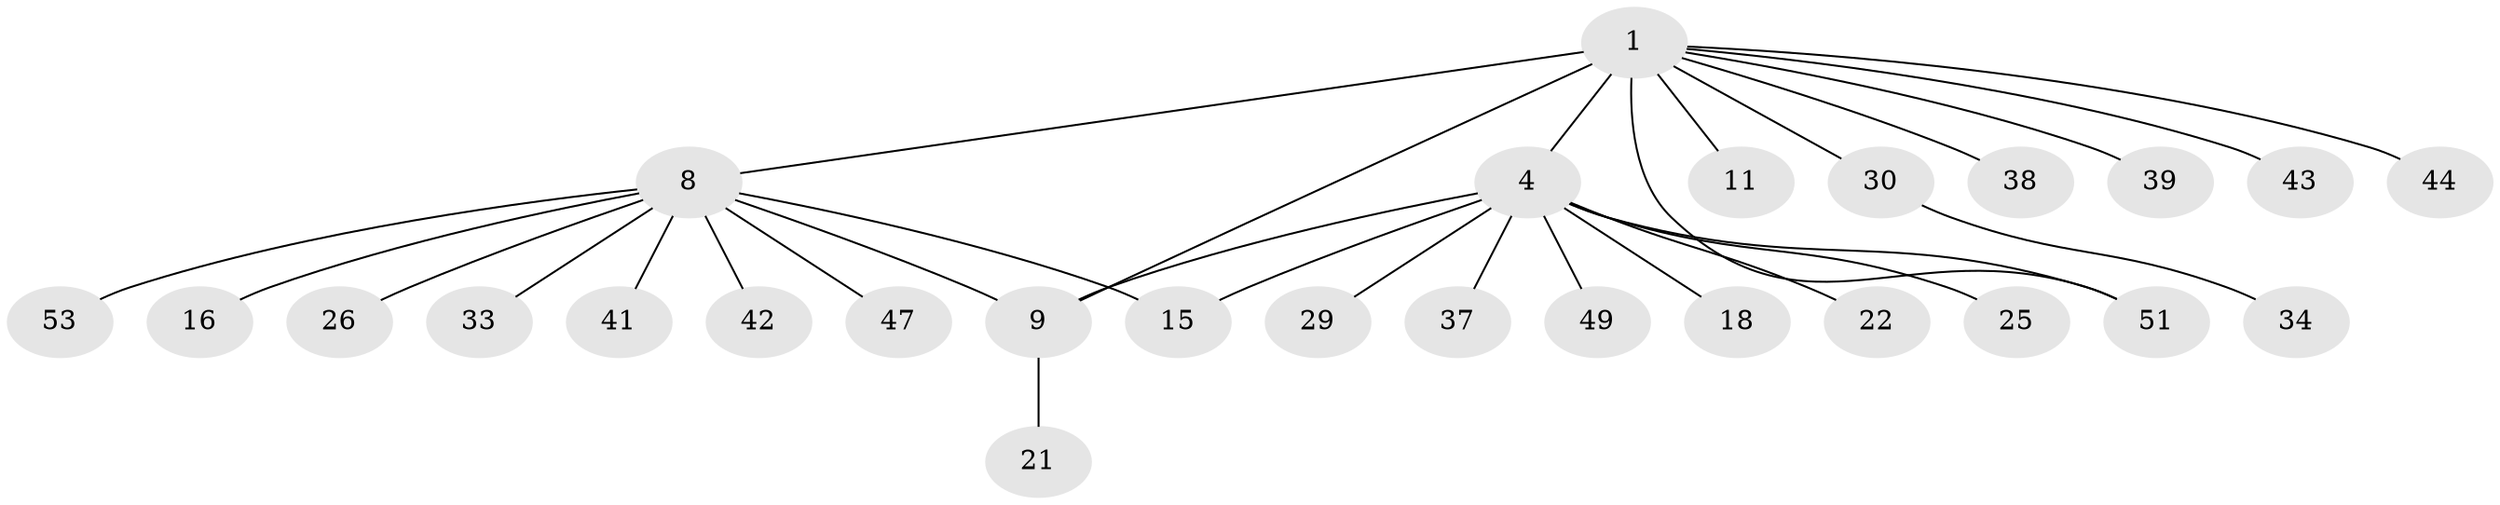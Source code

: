 // original degree distribution, {7: 0.05555555555555555, 4: 0.09259259259259259, 2: 0.24074074074074073, 10: 0.018518518518518517, 6: 0.018518518518518517, 11: 0.018518518518518517, 1: 0.5370370370370371, 3: 0.018518518518518517}
// Generated by graph-tools (version 1.1) at 2025/15/03/09/25 04:15:49]
// undirected, 27 vertices, 30 edges
graph export_dot {
graph [start="1"]
  node [color=gray90,style=filled];
  1 [super="+20+3+7+2"];
  4 [super="+23+14+32+5+24"];
  8 [super="+19"];
  9 [super="+13+10+31+46+17"];
  11;
  15 [super="+54+40"];
  16;
  18;
  21;
  22 [super="+36"];
  25 [super="+52"];
  26 [super="+28"];
  29;
  30;
  33;
  34;
  37;
  38;
  39;
  41;
  42;
  43;
  44;
  47;
  49;
  51;
  53;
  1 -- 51;
  1 -- 44;
  1 -- 30;
  1 -- 39;
  1 -- 9;
  1 -- 4 [weight=4];
  1 -- 8;
  1 -- 11;
  1 -- 43;
  1 -- 38;
  4 -- 9 [weight=3];
  4 -- 25 [weight=2];
  4 -- 18;
  4 -- 29;
  4 -- 37;
  4 -- 49;
  4 -- 51;
  4 -- 22;
  4 -- 15;
  8 -- 9;
  8 -- 15;
  8 -- 16;
  8 -- 26;
  8 -- 33;
  8 -- 41;
  8 -- 42;
  8 -- 47;
  8 -- 53;
  9 -- 21;
  30 -- 34;
}
